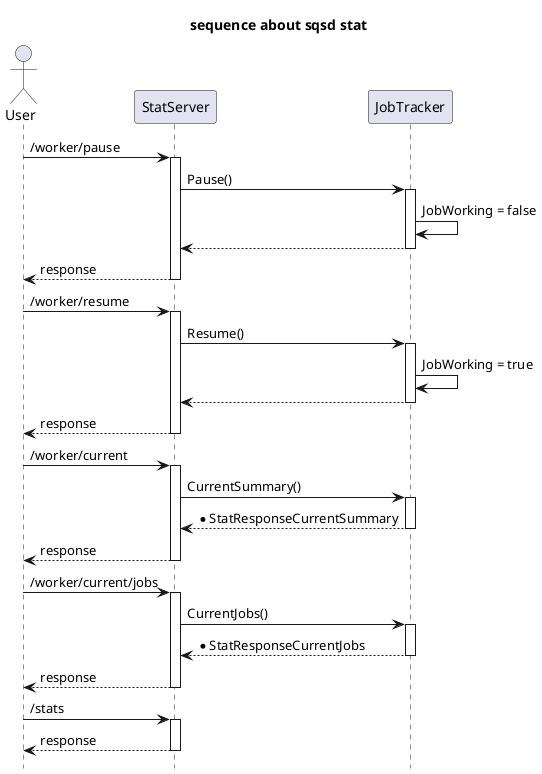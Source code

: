 @startuml

title "sequence about sqsd stat"
hide footbox

actor User

participant StatServer
participant JobTracker

User -> StatServer : /worker/pause
activate StatServer
StatServer -> JobTracker : Pause()
activate JobTracker
JobTracker -> JobTracker : JobWorking = false
StatServer <-- JobTracker
deactivate JobTracker
User <-- StatServer : response
deactivate StatServer

User -> StatServer : /worker/resume
activate StatServer
StatServer -> JobTracker : Resume()
activate JobTracker
JobTracker -> JobTracker : JobWorking = true
StatServer <-- JobTracker
deactivate JobTracker
User <-- StatServer : response
deactivate StatServer

User -> StatServer : /worker/current
activate StatServer
StatServer -> JobTracker : CurrentSummary()
activate JobTracker
StatServer <-- JobTracker : *StatResponseCurrentSummary
deactivate JobTracker
User <-- StatServer : response
deactivate StatServer

User -> StatServer : /worker/current/jobs
activate StatServer
StatServer -> JobTracker : CurrentJobs()
activate JobTracker
StatServer <-- JobTracker : *StatResponseCurrentJobs
deactivate JobTracker
User <-- StatServer : response
deactivate StatServer

User -> StatServer : /stats
activate StatServer
User <-- StatServer : response
deactivate StatServer


@enduml